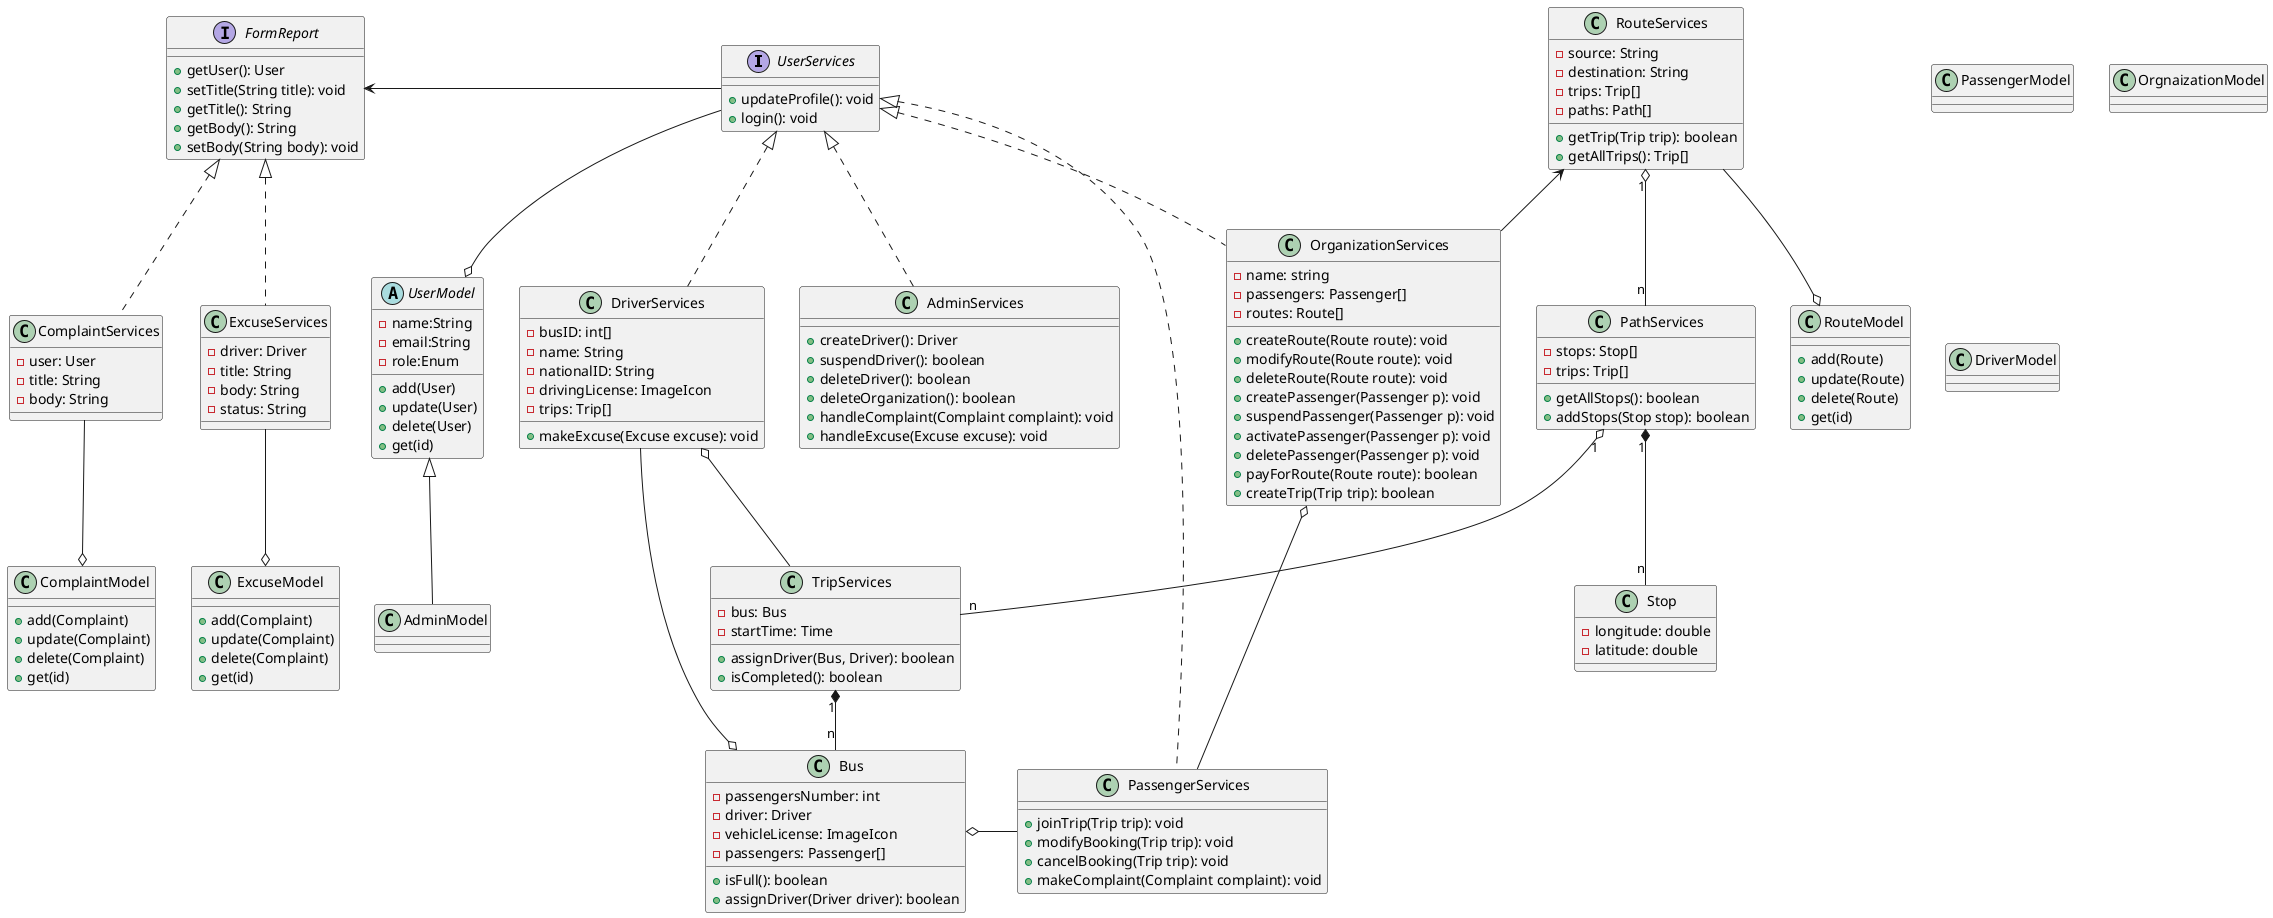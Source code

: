 /'
    spider ma7moud
    thank you for your permission
    a32al team graduation project ever
    howa lma bft7 el chat window bta3t zoom
    btzhr 3ndkom?
    zy mo3az
    ft7t
    mo3az 3shan ubuntu
    momken bardo
    mt3rfosh enny bl3b fe l background
    views & user interfaces
    setuser 3shan nzawar el reports
    5aleena fl classes

    5aleena fl el soura el kbeera
    5aleena ndeef dlw2ty classes
    w nseeb el attributes wl functions b3den

    fe views & UI
    in accordance with mvc
    hns2l bokra
    brb
    ana aft7 el use case?
    el shasha htb2a dy2a fash**
    momken n5ly el ashom straight lines bs msh btb2a 7lwa
    curves are for winners
    3eed ya m7moud
    ok
    alf salama
    fe fkra a7sn
    msh mohm el class diagram
    esmo usecasediagram 3la el repo

'/

@startuml class-diagram


interface UserServices {
    +updateProfile(): void
    +login(): void
}

interface FormReport {
    +getUser(): User
    +setTitle(String title): void
    +getTitle(): String
    +getBody(): String
    +setBody(String body): void
}

' class Notification {
'     -id: int
'     -email: String
'     -subject: String
'     -body: String
'     +setTitle(String title): void
'     +getTitle(): String
'     +getBody(): String
'     +setBody(String body): void
' }

' i suggest removing all ids from all classes
' useless and repetitive
' :(
' whatever
' why didn't we add id to trip? for example
' see? that's what i am talking about
' this is repetitive
' REPEITIVE
' my internet connection disconnected for a few seconds
' let's go
' why put constructor
' 3ashan n2dr ndeno w ntl3 ****
' rabna yostor el mo3eda mtshofsh el comment da ^^
' ma7na 3mlna make complaint
' yes we removed
' ana shoftaha 5atwa gare2a
' bs 3gbtny
class DriverServices {
    -busID: int[]
    -name: String
    -nationalID: String
    -drivingLicense: ImageIcon
    -trips: Trip[]
    +makeExcuse(Excuse excuse): void
}

class ExcuseServices {
    -driver: Driver
    -title: String
    -body: String
    -status: String
}

' msh hatetshal
class Bus {
    -passengersNumber: int
    -driver: Driver
    -vehicleLicense: ImageIcon
    -passengers: Passenger[]
    +isFull(): boolean
    +assignDriver(Driver driver): boolean
}

' sawany hwd7 el sora
' sorry
' el views hatedaf k functions?!!!
' fe aswat 3'reeba
' payment is out of scope?
' ok
' hns2l bokra
' hatedaf feen?
' law etshalet?
' msh e7na msh hn3ml view?
' fhmtk
' payForTrip and payForRoute?
' amsa7 route bs
' mafeesh route
' bs fe pay for trip
' tab enta mota5ayel el daf3 ezay
' bey7aseb 3la kol trip lw7daha
' dof3a b dof3a
' wla ezay
' da kwayes kalam mohsen
' 3ashan mnwrtsh nfsna nsheel kol el pay
' wogod activate w create passenger msh manteqy?
' tanaqod
' el org bt3m
' el kalam 3la men?

' men howa?
' fe create
' bs fe 7agat bt7sl fe el controller lma btkret route
' ezay ashelha
' m2oltosh 3la el class de abl kda
' route manager
' tamam
' KAN NEFSY ATLA3 COMPUTER SCIENTIST :(
' mbdrsesh fe canada
' esmaha eh ya m7moud fkrny
' albertaaaaaaa
' bl zabt
' bokra
' ht3mlo m3ana
' isa
' tamam
' ah sa7
' f3ln extend msh hna
' asl de 7aga so8ayra/baseeta
' boso el 7arka el gaya de
' byb2a feha t3deel route / path / mwa3eed
' aked lazm
' hn handlha b ay taree2a
' maho lazm tb2a flexible
' la2 efrd 3ayz tzwd path fe route
' 3mlt route w 3ayz adeef path gded h3ml eh?
' into the next class
' ya 3m el tas7ee7 bzramet
' sa2alt abl kda wa7d akbar mny fl kolya
' 2aly mashroo3 el ta5arog mn ashal el mawad w byzwd el gpa
' mn el noo3 elly bysheel
' howa bysheel bs msh 7aramy
' 5aleeh kda
' m2sood beh el controller
' this is the controller!!
' surprise
' msh fahmk
class OrganizationServices {
    -name: string
    -passengers: Passenger[]
    -routes: Route[]
    +createRoute(Route route): void
    +modifyRoute(Route route): void
    +deleteRoute(Route route): void
    +createPassenger(Passenger p): void
    +suspendPassenger(Passenger p): void
    +activatePassenger(Passenger p): void
    +deletePassenger(Passenger p): void
    +payForRoute(Route route): boolean
    +createTrip(Trip trip): boolean
}

class ComplaintServices {
    -user: User
    -title: String
    -body: String
}

abstract class UserModel {
    -name:String
    -email:String
    -role:Enum
    +add(User)
    +update(User)
    +delete(User)
    +get(id)
}

class AdminModel extends UserModel {
}
class PassengerModel {
}
class OrgnaizationModel {
}
class DriverModel {
}


' msh lazem
' fokak
' hns2l bokra
' boso el 7arakat elly gaya de
' 3la asas 3ayz yjoin trip motakrera
' fby book path
' someone has his job daily
' does he have to join the same trip everyday
' bookTrip is for one-time maybe?
' book = join msh far2a
' momken
' 3la asas el book trip de el controller msh el view
' i agree
' what do you think about modify
' does makeComplaint have arguments?
' 3la asas el make complaint de btwsl el shakwa fo2 ll ghat el ma3neya
' wslt?
' whatever
' 3adeha
class PassengerServices {
    +joinTrip(Trip trip): void
    +modifyBooking(Trip trip): void
    +cancelBooking(Trip trip): void
    +makeComplaint(Complaint complaint): void
}

'Each route contains multiple paths'
'Each route contains source and destination only'
'Each path contains multiple stops'
'Each path contains multiple trips'
'Each trip has one start time'
class RouteServices {
    -source: String
    -destination: String
    -trips: Trip[]
    -paths: Path[]
    +getTrip(Trip trip): boolean
    +getAllTrips(): Trip[]
}

class TripServices {
    -bus: Bus
    -startTime: Time
    +assignDriver(Bus, Driver): boolean
    +isCompleted(): boolean
}
''
class PathServices {
    -stops: Stop[]
    -trips: Trip[]
    +getAllStops(): boolean
    +addStops(Stop stop): boolean
}

class Stop {
    -longitude: double
    -latitude: double
}

' class NotificationModel {
'     +add(Notification)
'     +update(Notification)
'     +delete(Notification)
'     +get(id)
' }

class ExcuseModel {
    +add(Complaint)
    +update(Complaint)
    +delete(Complaint)
    +get(id)
}

class RouteModel {
    +add(Route)
    +update(Route)
    +delete(Route)
    +get(id)
}

class ComplaintModel {
    +add(Complaint)
    +update(Complaint)
    +delete(Complaint)
    +get(id)
}

' everything is done
' very clean
' no entity
' yes model
' what model is missing?
' el rasma momken tet3adel de msh moshkla
' momken tetlawen 7ta
' da elly b2olo
' el id dayman mwgood
class AdminServices {
    +createDriver(): Driver
    +suspendDriver(): boolean
    +deleteDriver(): boolean
    +deleteOrganization(): boolean
    +handleComplaint(Complaint complaint): void
    +handleExcuse(Excuse excuse): void
}

UserServices <|.. DriverServices
UserServices <|.. OrganizationServices
UserServices <|.. PassengerServices
UserServices <|.. AdminServices

FormReport <|.. ExcuseServices
FormReport <|.. ComplaintServices

FormReport <- UserServices

DriverServices o-- TripServices

Bus o- PassengerServices
Bus o-- DriverServices

OrganizationServices o-- PassengerServices

UserServices--o UserModel

' de aggregation
' el 3aks?
' keda driver w trip sa7
' el error bsbb en ana m3mltsh refresh ll preview
RouteServices "1" o-- "n" PathServices
PathServices "1" o-- "n" TripServices
RouteServices <-- OrganizationServices

TripServices "1" *-- "n" Bus

PathServices "1" *-- "n" Stop

RouteServices --o RouteModel

ComplaintServices --o ComplaintModel

ExcuseServices --o ExcuseModel

@enduml

' el notification marbouta be meeeeen?
' mb7bsh el franco :(
' ashel el notification?
' sorry
' kalam beny w benk?
' msh moktn3 b ay aggregation m3 model


' el user wl report 3laka eh?

' el user wl report 3laka eh?

' el user wl report 3laka eh?

' el user wl report 3laka eh?

' el user wl report 3laka eh?

' association or aggregation

' m7moud shayfha eh

' ana shayf zy m7moud

' ana shayf mfesh 3laka ben report w user

' tb2a el 3laka ben 3yalhom

' passenger & complaint

' driver & excuse

' it is my idea

' organization doesn't complain

' f men?

' da fe makatebna

' anything else?

' hns2l bokra

' we will ask tomorrow about:
' 1- adding views
' 2- ?

' the number of dashes mean:
' 1 dash: horizontal
' 2 dashes: vertical
' 3 or more: longer